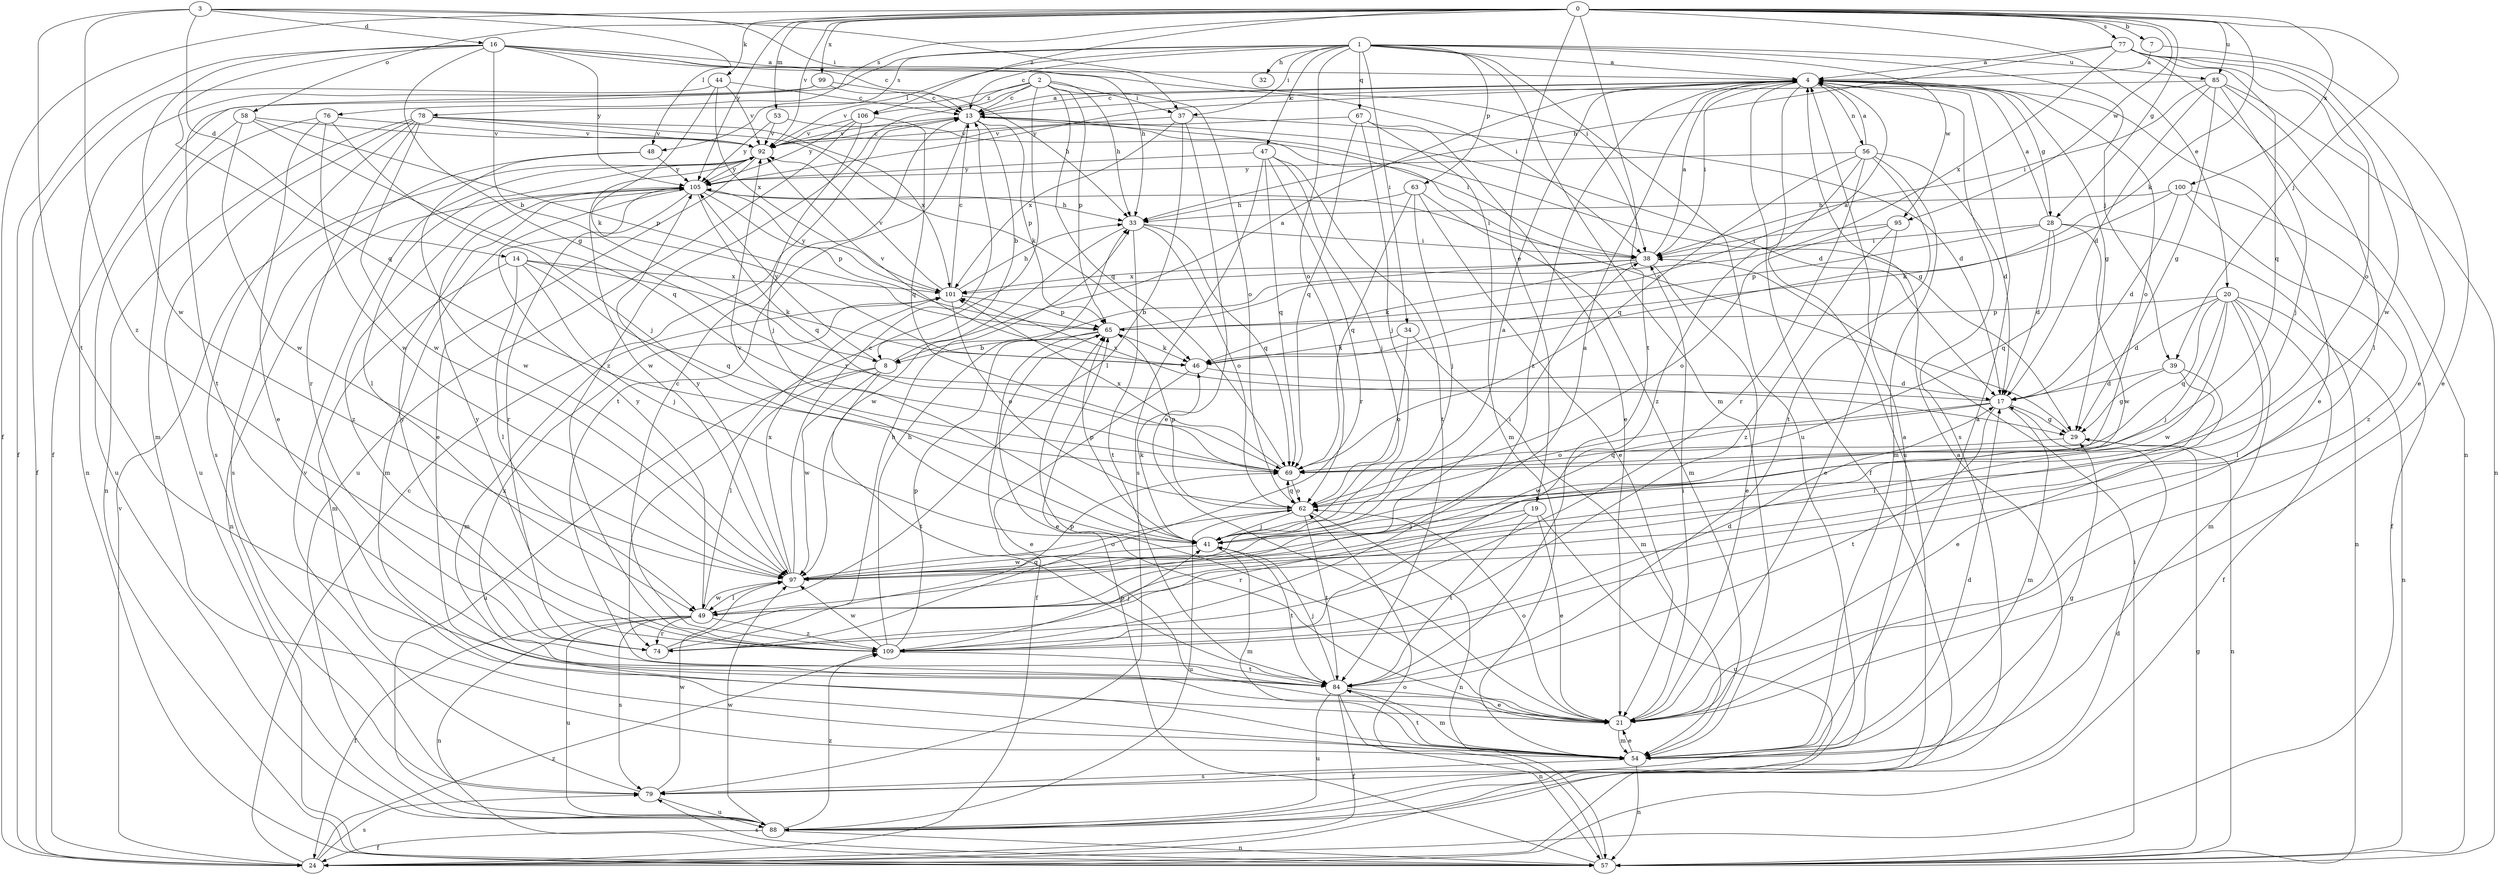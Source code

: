 strict digraph  {
0;
1;
2;
3;
4;
7;
8;
13;
14;
16;
17;
19;
20;
21;
24;
28;
29;
32;
33;
34;
37;
38;
39;
41;
44;
46;
47;
48;
49;
53;
54;
56;
57;
58;
62;
63;
65;
67;
69;
74;
76;
77;
78;
79;
84;
85;
88;
92;
95;
97;
99;
100;
101;
105;
106;
109;
0 -> 7  [label=b];
0 -> 19  [label=e];
0 -> 20  [label=e];
0 -> 24  [label=f];
0 -> 28  [label=g];
0 -> 39  [label=j];
0 -> 44  [label=k];
0 -> 46  [label=k];
0 -> 53  [label=m];
0 -> 58  [label=o];
0 -> 76  [label=s];
0 -> 77  [label=s];
0 -> 84  [label=t];
0 -> 85  [label=u];
0 -> 92  [label=v];
0 -> 95  [label=w];
0 -> 99  [label=x];
0 -> 100  [label=x];
0 -> 105  [label=y];
0 -> 106  [label=z];
1 -> 4  [label=a];
1 -> 13  [label=c];
1 -> 24  [label=f];
1 -> 32  [label=h];
1 -> 34  [label=i];
1 -> 37  [label=i];
1 -> 39  [label=j];
1 -> 47  [label=l];
1 -> 48  [label=l];
1 -> 54  [label=m];
1 -> 62  [label=o];
1 -> 63  [label=p];
1 -> 67  [label=q];
1 -> 78  [label=s];
1 -> 85  [label=u];
1 -> 88  [label=u];
1 -> 95  [label=w];
2 -> 13  [label=c];
2 -> 33  [label=h];
2 -> 37  [label=i];
2 -> 62  [label=o];
2 -> 65  [label=p];
2 -> 69  [label=q];
2 -> 74  [label=r];
2 -> 92  [label=v];
2 -> 106  [label=z];
2 -> 109  [label=z];
3 -> 14  [label=d];
3 -> 16  [label=d];
3 -> 37  [label=i];
3 -> 38  [label=i];
3 -> 48  [label=l];
3 -> 84  [label=t];
3 -> 109  [label=z];
4 -> 13  [label=c];
4 -> 21  [label=e];
4 -> 24  [label=f];
4 -> 28  [label=g];
4 -> 29  [label=g];
4 -> 38  [label=i];
4 -> 56  [label=n];
4 -> 62  [label=o];
4 -> 79  [label=s];
4 -> 88  [label=u];
4 -> 105  [label=y];
4 -> 109  [label=z];
7 -> 4  [label=a];
7 -> 21  [label=e];
8 -> 4  [label=a];
8 -> 49  [label=l];
8 -> 84  [label=t];
8 -> 88  [label=u];
8 -> 97  [label=w];
8 -> 105  [label=y];
13 -> 4  [label=a];
13 -> 8  [label=b];
13 -> 17  [label=d];
13 -> 29  [label=g];
13 -> 65  [label=p];
13 -> 84  [label=t];
13 -> 92  [label=v];
14 -> 41  [label=j];
14 -> 46  [label=k];
14 -> 49  [label=l];
14 -> 54  [label=m];
14 -> 69  [label=q];
14 -> 101  [label=x];
16 -> 4  [label=a];
16 -> 8  [label=b];
16 -> 13  [label=c];
16 -> 24  [label=f];
16 -> 29  [label=g];
16 -> 33  [label=h];
16 -> 38  [label=i];
16 -> 69  [label=q];
16 -> 97  [label=w];
16 -> 105  [label=y];
17 -> 29  [label=g];
17 -> 54  [label=m];
17 -> 62  [label=o];
17 -> 84  [label=t];
17 -> 97  [label=w];
17 -> 101  [label=x];
19 -> 21  [label=e];
19 -> 41  [label=j];
19 -> 74  [label=r];
19 -> 84  [label=t];
19 -> 88  [label=u];
20 -> 17  [label=d];
20 -> 24  [label=f];
20 -> 41  [label=j];
20 -> 49  [label=l];
20 -> 54  [label=m];
20 -> 57  [label=n];
20 -> 65  [label=p];
20 -> 69  [label=q];
20 -> 97  [label=w];
21 -> 38  [label=i];
21 -> 54  [label=m];
21 -> 62  [label=o];
21 -> 65  [label=p];
24 -> 13  [label=c];
24 -> 17  [label=d];
24 -> 79  [label=s];
24 -> 92  [label=v];
24 -> 109  [label=z];
28 -> 4  [label=a];
28 -> 17  [label=d];
28 -> 38  [label=i];
28 -> 57  [label=n];
28 -> 65  [label=p];
28 -> 69  [label=q];
28 -> 97  [label=w];
29 -> 13  [label=c];
29 -> 57  [label=n];
29 -> 69  [label=q];
33 -> 38  [label=i];
33 -> 62  [label=o];
33 -> 69  [label=q];
33 -> 84  [label=t];
33 -> 97  [label=w];
34 -> 46  [label=k];
34 -> 54  [label=m];
34 -> 62  [label=o];
37 -> 17  [label=d];
37 -> 21  [label=e];
37 -> 49  [label=l];
37 -> 92  [label=v];
37 -> 101  [label=x];
38 -> 4  [label=a];
38 -> 8  [label=b];
38 -> 21  [label=e];
38 -> 46  [label=k];
38 -> 101  [label=x];
39 -> 17  [label=d];
39 -> 21  [label=e];
39 -> 29  [label=g];
39 -> 49  [label=l];
41 -> 46  [label=k];
41 -> 54  [label=m];
41 -> 65  [label=p];
41 -> 84  [label=t];
41 -> 92  [label=v];
41 -> 97  [label=w];
44 -> 13  [label=c];
44 -> 24  [label=f];
44 -> 46  [label=k];
44 -> 92  [label=v];
44 -> 101  [label=x];
46 -> 17  [label=d];
46 -> 21  [label=e];
46 -> 92  [label=v];
47 -> 41  [label=j];
47 -> 69  [label=q];
47 -> 74  [label=r];
47 -> 79  [label=s];
47 -> 84  [label=t];
47 -> 105  [label=y];
48 -> 79  [label=s];
48 -> 97  [label=w];
48 -> 105  [label=y];
49 -> 4  [label=a];
49 -> 24  [label=f];
49 -> 57  [label=n];
49 -> 74  [label=r];
49 -> 79  [label=s];
49 -> 88  [label=u];
49 -> 97  [label=w];
49 -> 105  [label=y];
49 -> 109  [label=z];
53 -> 38  [label=i];
53 -> 92  [label=v];
53 -> 105  [label=y];
54 -> 4  [label=a];
54 -> 17  [label=d];
54 -> 21  [label=e];
54 -> 29  [label=g];
54 -> 57  [label=n];
54 -> 79  [label=s];
54 -> 84  [label=t];
56 -> 4  [label=a];
56 -> 17  [label=d];
56 -> 54  [label=m];
56 -> 69  [label=q];
56 -> 74  [label=r];
56 -> 84  [label=t];
56 -> 105  [label=y];
56 -> 109  [label=z];
57 -> 29  [label=g];
57 -> 38  [label=i];
57 -> 62  [label=o];
57 -> 65  [label=p];
57 -> 79  [label=s];
58 -> 65  [label=p];
58 -> 69  [label=q];
58 -> 88  [label=u];
58 -> 92  [label=v];
58 -> 97  [label=w];
62 -> 41  [label=j];
62 -> 57  [label=n];
62 -> 65  [label=p];
62 -> 69  [label=q];
62 -> 84  [label=t];
62 -> 88  [label=u];
63 -> 21  [label=e];
63 -> 33  [label=h];
63 -> 41  [label=j];
63 -> 54  [label=m];
63 -> 69  [label=q];
65 -> 4  [label=a];
65 -> 8  [label=b];
65 -> 21  [label=e];
65 -> 24  [label=f];
65 -> 46  [label=k];
67 -> 21  [label=e];
67 -> 41  [label=j];
67 -> 54  [label=m];
67 -> 69  [label=q];
67 -> 92  [label=v];
69 -> 62  [label=o];
69 -> 101  [label=x];
74 -> 33  [label=h];
74 -> 69  [label=q];
74 -> 105  [label=y];
76 -> 21  [label=e];
76 -> 41  [label=j];
76 -> 54  [label=m];
76 -> 92  [label=v];
76 -> 97  [label=w];
77 -> 4  [label=a];
77 -> 21  [label=e];
77 -> 33  [label=h];
77 -> 57  [label=n];
77 -> 62  [label=o];
77 -> 69  [label=q];
77 -> 97  [label=w];
77 -> 101  [label=x];
78 -> 46  [label=k];
78 -> 57  [label=n];
78 -> 74  [label=r];
78 -> 79  [label=s];
78 -> 88  [label=u];
78 -> 92  [label=v];
78 -> 97  [label=w];
78 -> 101  [label=x];
79 -> 4  [label=a];
79 -> 88  [label=u];
79 -> 92  [label=v];
79 -> 97  [label=w];
84 -> 21  [label=e];
84 -> 24  [label=f];
84 -> 41  [label=j];
84 -> 54  [label=m];
84 -> 57  [label=n];
84 -> 88  [label=u];
84 -> 101  [label=x];
85 -> 13  [label=c];
85 -> 17  [label=d];
85 -> 29  [label=g];
85 -> 38  [label=i];
85 -> 41  [label=j];
85 -> 49  [label=l];
85 -> 57  [label=n];
88 -> 4  [label=a];
88 -> 24  [label=f];
88 -> 57  [label=n];
88 -> 97  [label=w];
88 -> 109  [label=z];
92 -> 13  [label=c];
92 -> 21  [label=e];
92 -> 49  [label=l];
92 -> 97  [label=w];
92 -> 105  [label=y];
95 -> 21  [label=e];
95 -> 38  [label=i];
95 -> 62  [label=o];
95 -> 109  [label=z];
97 -> 4  [label=a];
97 -> 13  [label=c];
97 -> 38  [label=i];
97 -> 49  [label=l];
97 -> 62  [label=o];
97 -> 101  [label=x];
97 -> 105  [label=y];
99 -> 13  [label=c];
99 -> 33  [label=h];
99 -> 57  [label=n];
99 -> 84  [label=t];
100 -> 17  [label=d];
100 -> 24  [label=f];
100 -> 33  [label=h];
100 -> 46  [label=k];
100 -> 109  [label=z];
101 -> 13  [label=c];
101 -> 33  [label=h];
101 -> 54  [label=m];
101 -> 62  [label=o];
101 -> 65  [label=p];
101 -> 92  [label=v];
101 -> 105  [label=y];
105 -> 33  [label=h];
105 -> 38  [label=i];
105 -> 54  [label=m];
105 -> 57  [label=n];
105 -> 65  [label=p];
105 -> 69  [label=q];
105 -> 74  [label=r];
105 -> 109  [label=z];
106 -> 41  [label=j];
106 -> 69  [label=q];
106 -> 88  [label=u];
106 -> 92  [label=v];
106 -> 105  [label=y];
109 -> 13  [label=c];
109 -> 17  [label=d];
109 -> 33  [label=h];
109 -> 41  [label=j];
109 -> 65  [label=p];
109 -> 84  [label=t];
109 -> 97  [label=w];
109 -> 105  [label=y];
}
